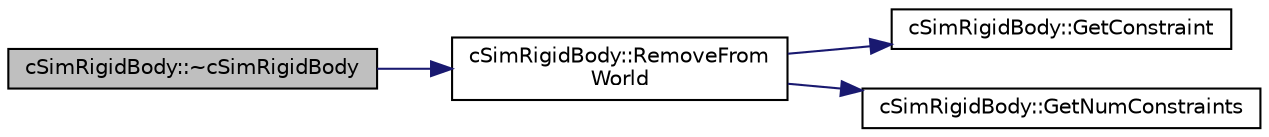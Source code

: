 digraph "cSimRigidBody::~cSimRigidBody"
{
 // LATEX_PDF_SIZE
  edge [fontname="Helvetica",fontsize="10",labelfontname="Helvetica",labelfontsize="10"];
  node [fontname="Helvetica",fontsize="10",shape=record];
  rankdir="LR";
  Node1 [label="cSimRigidBody::~cSimRigidBody",height=0.2,width=0.4,color="black", fillcolor="grey75", style="filled", fontcolor="black",tooltip=" "];
  Node1 -> Node2 [color="midnightblue",fontsize="10",style="solid",fontname="Helvetica"];
  Node2 [label="cSimRigidBody::RemoveFrom\lWorld",height=0.2,width=0.4,color="black", fillcolor="white", style="filled",URL="$classc_sim_rigid_body.html#a008cd6068cb655d2c5e041cd27f4dcdf",tooltip=" "];
  Node2 -> Node3 [color="midnightblue",fontsize="10",style="solid",fontname="Helvetica"];
  Node3 [label="cSimRigidBody::GetConstraint",height=0.2,width=0.4,color="black", fillcolor="white", style="filled",URL="$classc_sim_rigid_body.html#aebee1c84b878ee2d84d7413adcc24eb0",tooltip=" "];
  Node2 -> Node4 [color="midnightblue",fontsize="10",style="solid",fontname="Helvetica"];
  Node4 [label="cSimRigidBody::GetNumConstraints",height=0.2,width=0.4,color="black", fillcolor="white", style="filled",URL="$classc_sim_rigid_body.html#acaabab2e5a197cd1c7d962c46e82c43a",tooltip=" "];
}
